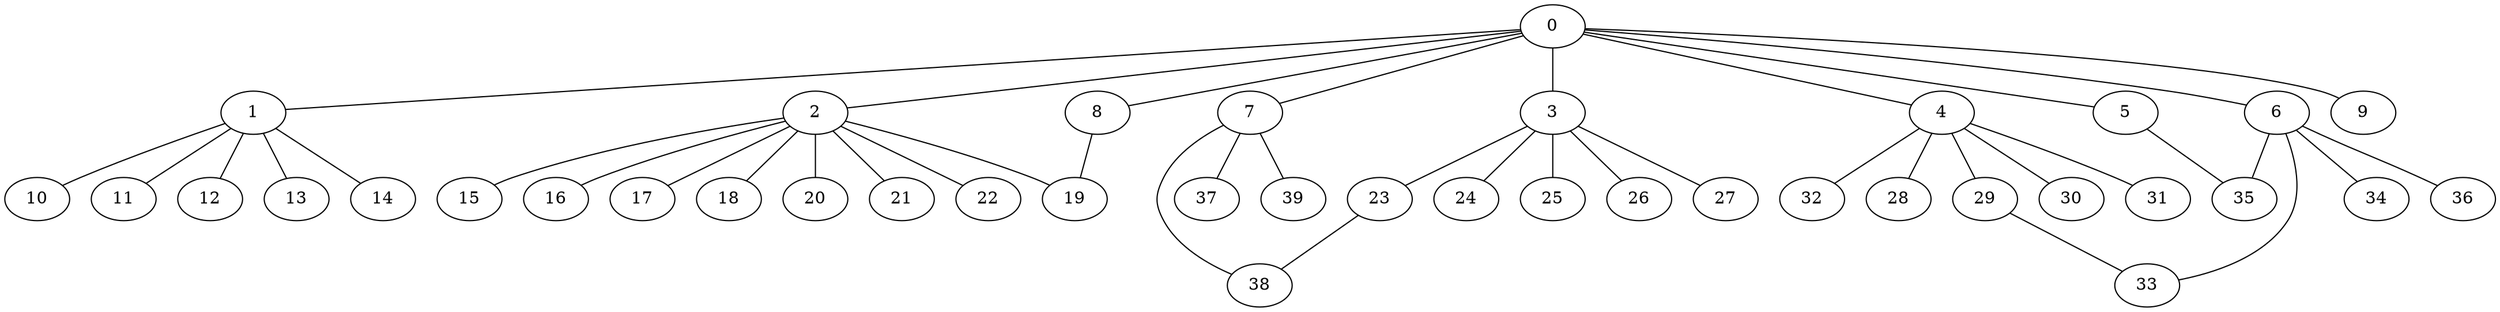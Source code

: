 
graph graphname {
    0 -- 1
0 -- 2
0 -- 3
0 -- 4
0 -- 5
0 -- 6
0 -- 7
0 -- 8
0 -- 9
1 -- 10
1 -- 11
1 -- 12
1 -- 13
1 -- 14
2 -- 15
2 -- 16
2 -- 17
2 -- 18
2 -- 19
2 -- 20
2 -- 21
2 -- 22
3 -- 23
3 -- 24
3 -- 25
3 -- 26
3 -- 27
4 -- 32
4 -- 28
4 -- 29
4 -- 30
4 -- 31
5 -- 35
6 -- 33
6 -- 34
6 -- 35
6 -- 36
7 -- 37
7 -- 38
7 -- 39
8 -- 19
23 -- 38
29 -- 33

}
